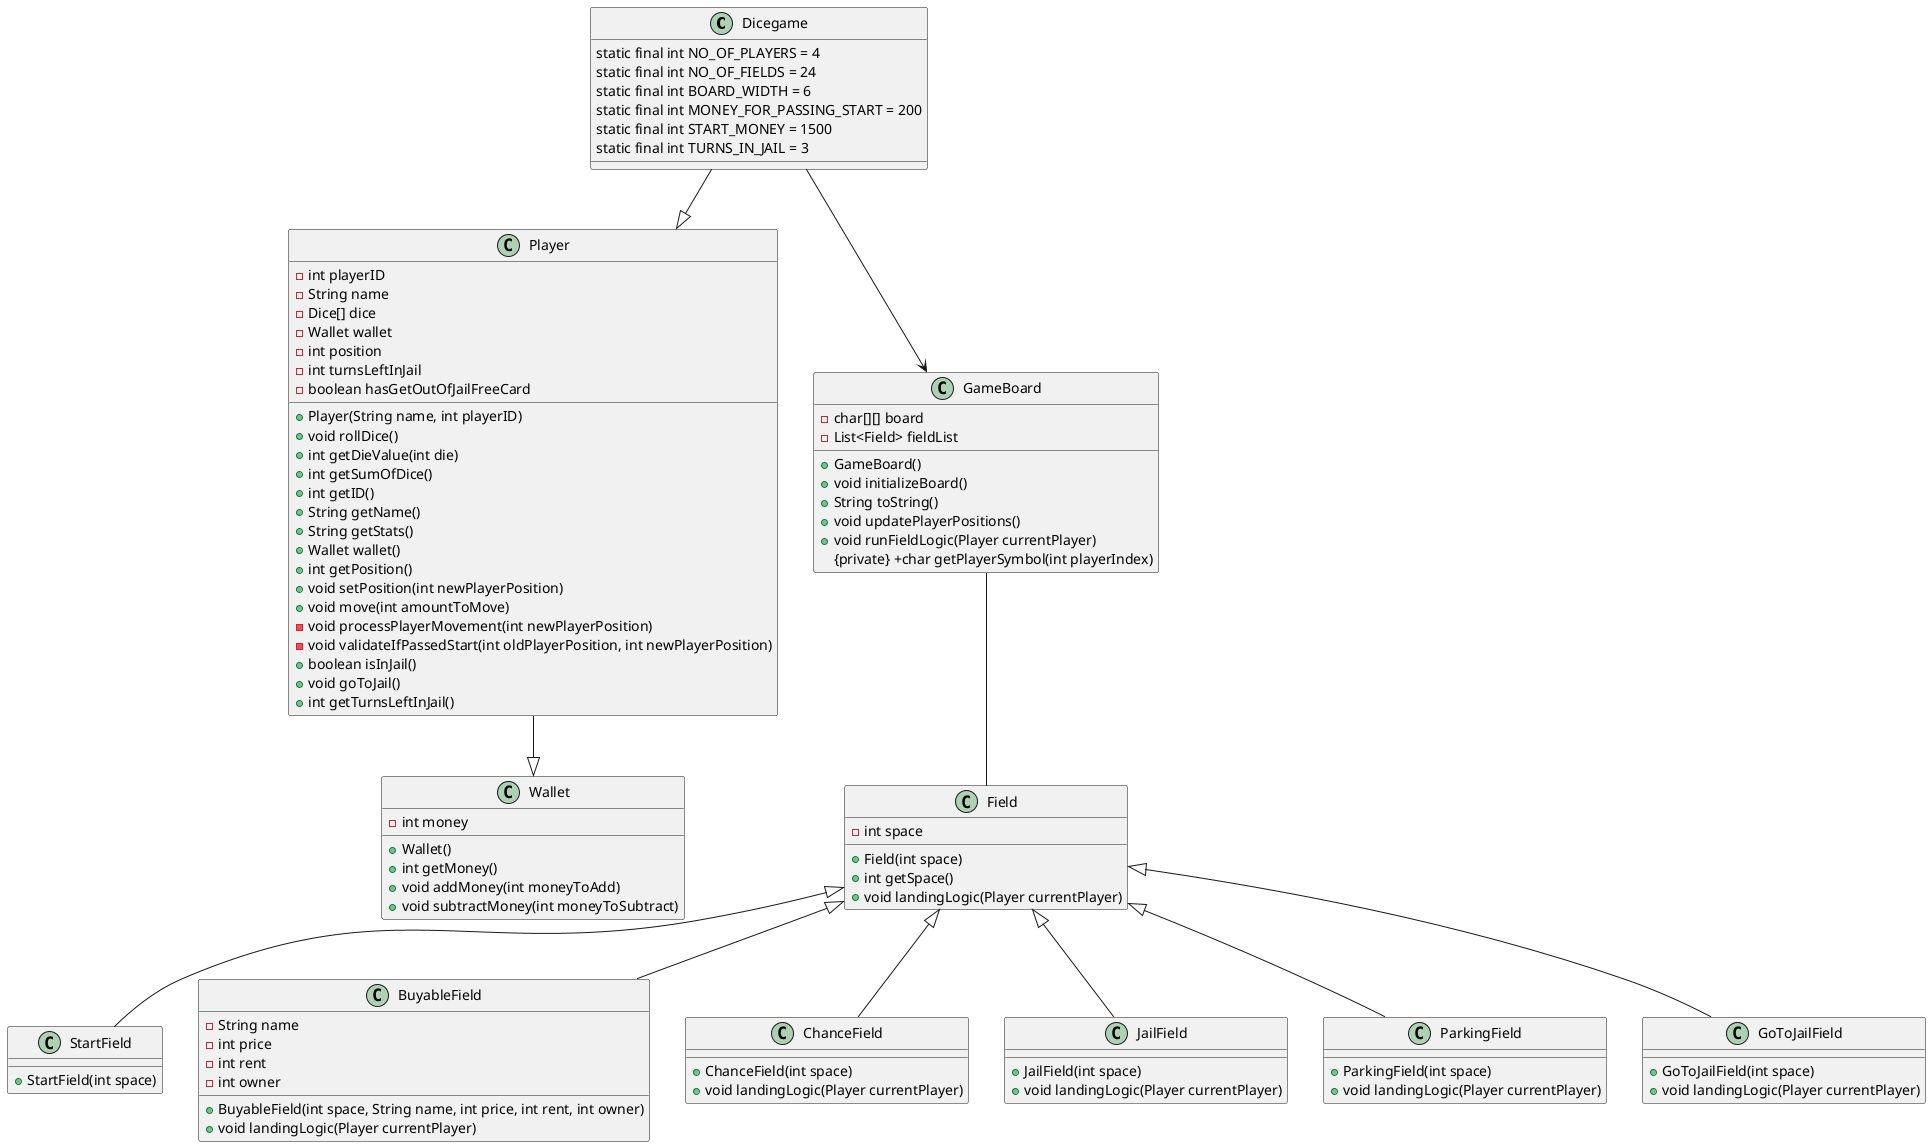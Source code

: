@startuml

class Dicegame {
  static final int NO_OF_PLAYERS = 4
  static final int NO_OF_FIELDS = 24
  static final int BOARD_WIDTH = 6
  static final int MONEY_FOR_PASSING_START = 200
  static final int START_MONEY = 1500
  static final int TURNS_IN_JAIL = 3
}

class Player {
  -int playerID
  -String name
  -Dice[] dice
  -Wallet wallet
  -int position
  -int turnsLeftInJail
  -boolean hasGetOutOfJailFreeCard
  +Player(String name, int playerID)
  +void rollDice()
  +int getDieValue(int die)
  +int getSumOfDice()
  +int getID()
  +String getName()
  +String getStats()
  +Wallet wallet()
  +int getPosition()
  +void setPosition(int newPlayerPosition)
  +void move(int amountToMove)
  -void processPlayerMovement(int newPlayerPosition)
  -void validateIfPassedStart(int oldPlayerPosition, int newPlayerPosition)
  +boolean isInJail()
  +void goToJail()
  +int getTurnsLeftInJail()
}

class Wallet {
  -int money
  +Wallet()
  +int getMoney()
  +void addMoney(int moneyToAdd)
  +void subtractMoney(int moneyToSubtract)
}

class Field {
  -int space
  +Field(int space)
  +int getSpace()
  +void landingLogic(Player currentPlayer)
}

class StartField {
  +StartField(int space)
}

class BuyableField {
  -String name
  -int price
  -int rent
  -int owner
  +BuyableField(int space, String name, int price, int rent, int owner)
  +void landingLogic(Player currentPlayer)
}

class ChanceField {
  +ChanceField(int space)
  +void landingLogic(Player currentPlayer)
}

class JailField {
  +JailField(int space)
  +void landingLogic(Player currentPlayer)
}

class ParkingField {
  +ParkingField(int space)
  +void landingLogic(Player currentPlayer)
}

class GoToJailField {
  +GoToJailField(int space)
  +void landingLogic(Player currentPlayer)
}

class GameBoard {
  -char[][] board
  -List<Field> fieldList
  +GameBoard()
  +void initializeBoard()
  +String toString()
  +void updatePlayerPositions()
  +void runFieldLogic(Player currentPlayer)
  {private} +char getPlayerSymbol(int playerIndex)
}

Dicegame --|> Player
Player --|> Wallet
Field <|-- StartField
Field <|-- BuyableField
Field <|-- ChanceField
Field <|-- JailField
Field <|-- ParkingField
Field <|-- GoToJailField
Dicegame --> GameBoard
GameBoard -- Field

@enduml
